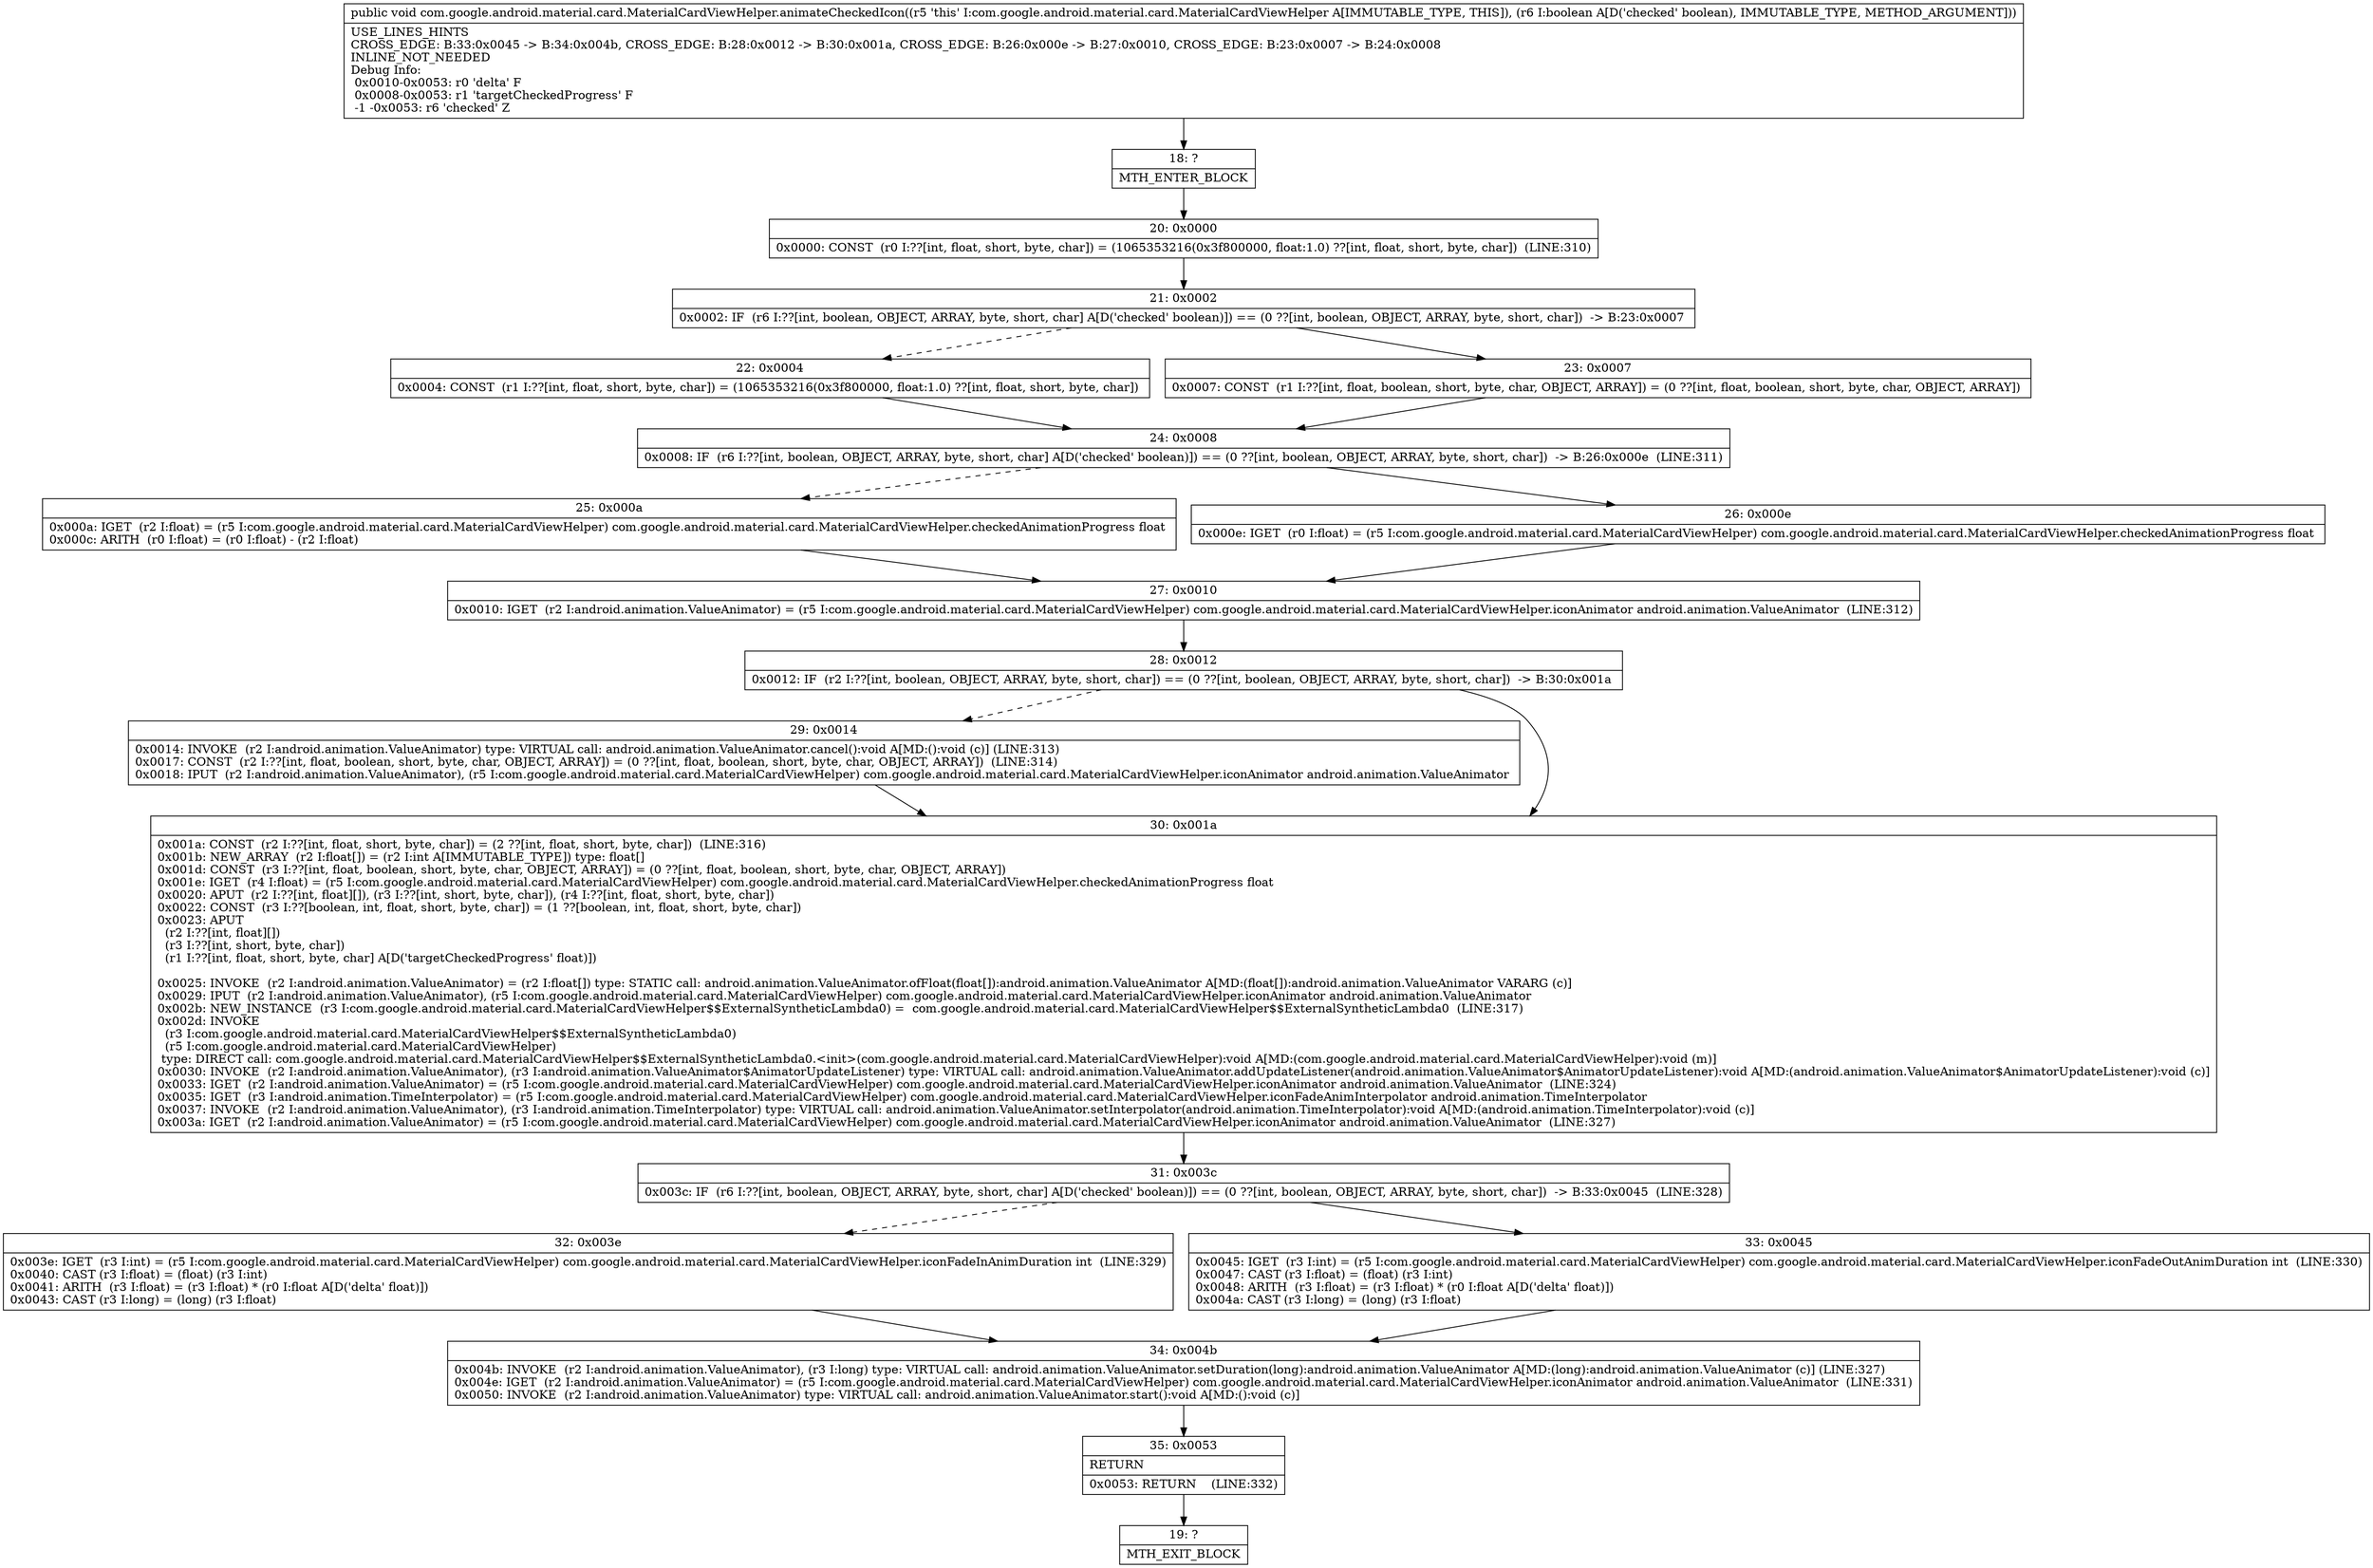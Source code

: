 digraph "CFG forcom.google.android.material.card.MaterialCardViewHelper.animateCheckedIcon(Z)V" {
Node_18 [shape=record,label="{18\:\ ?|MTH_ENTER_BLOCK\l}"];
Node_20 [shape=record,label="{20\:\ 0x0000|0x0000: CONST  (r0 I:??[int, float, short, byte, char]) = (1065353216(0x3f800000, float:1.0) ??[int, float, short, byte, char])  (LINE:310)\l}"];
Node_21 [shape=record,label="{21\:\ 0x0002|0x0002: IF  (r6 I:??[int, boolean, OBJECT, ARRAY, byte, short, char] A[D('checked' boolean)]) == (0 ??[int, boolean, OBJECT, ARRAY, byte, short, char])  \-\> B:23:0x0007 \l}"];
Node_22 [shape=record,label="{22\:\ 0x0004|0x0004: CONST  (r1 I:??[int, float, short, byte, char]) = (1065353216(0x3f800000, float:1.0) ??[int, float, short, byte, char]) \l}"];
Node_24 [shape=record,label="{24\:\ 0x0008|0x0008: IF  (r6 I:??[int, boolean, OBJECT, ARRAY, byte, short, char] A[D('checked' boolean)]) == (0 ??[int, boolean, OBJECT, ARRAY, byte, short, char])  \-\> B:26:0x000e  (LINE:311)\l}"];
Node_25 [shape=record,label="{25\:\ 0x000a|0x000a: IGET  (r2 I:float) = (r5 I:com.google.android.material.card.MaterialCardViewHelper) com.google.android.material.card.MaterialCardViewHelper.checkedAnimationProgress float \l0x000c: ARITH  (r0 I:float) = (r0 I:float) \- (r2 I:float) \l}"];
Node_27 [shape=record,label="{27\:\ 0x0010|0x0010: IGET  (r2 I:android.animation.ValueAnimator) = (r5 I:com.google.android.material.card.MaterialCardViewHelper) com.google.android.material.card.MaterialCardViewHelper.iconAnimator android.animation.ValueAnimator  (LINE:312)\l}"];
Node_28 [shape=record,label="{28\:\ 0x0012|0x0012: IF  (r2 I:??[int, boolean, OBJECT, ARRAY, byte, short, char]) == (0 ??[int, boolean, OBJECT, ARRAY, byte, short, char])  \-\> B:30:0x001a \l}"];
Node_29 [shape=record,label="{29\:\ 0x0014|0x0014: INVOKE  (r2 I:android.animation.ValueAnimator) type: VIRTUAL call: android.animation.ValueAnimator.cancel():void A[MD:():void (c)] (LINE:313)\l0x0017: CONST  (r2 I:??[int, float, boolean, short, byte, char, OBJECT, ARRAY]) = (0 ??[int, float, boolean, short, byte, char, OBJECT, ARRAY])  (LINE:314)\l0x0018: IPUT  (r2 I:android.animation.ValueAnimator), (r5 I:com.google.android.material.card.MaterialCardViewHelper) com.google.android.material.card.MaterialCardViewHelper.iconAnimator android.animation.ValueAnimator \l}"];
Node_30 [shape=record,label="{30\:\ 0x001a|0x001a: CONST  (r2 I:??[int, float, short, byte, char]) = (2 ??[int, float, short, byte, char])  (LINE:316)\l0x001b: NEW_ARRAY  (r2 I:float[]) = (r2 I:int A[IMMUTABLE_TYPE]) type: float[] \l0x001d: CONST  (r3 I:??[int, float, boolean, short, byte, char, OBJECT, ARRAY]) = (0 ??[int, float, boolean, short, byte, char, OBJECT, ARRAY]) \l0x001e: IGET  (r4 I:float) = (r5 I:com.google.android.material.card.MaterialCardViewHelper) com.google.android.material.card.MaterialCardViewHelper.checkedAnimationProgress float \l0x0020: APUT  (r2 I:??[int, float][]), (r3 I:??[int, short, byte, char]), (r4 I:??[int, float, short, byte, char]) \l0x0022: CONST  (r3 I:??[boolean, int, float, short, byte, char]) = (1 ??[boolean, int, float, short, byte, char]) \l0x0023: APUT  \l  (r2 I:??[int, float][])\l  (r3 I:??[int, short, byte, char])\l  (r1 I:??[int, float, short, byte, char] A[D('targetCheckedProgress' float)])\l \l0x0025: INVOKE  (r2 I:android.animation.ValueAnimator) = (r2 I:float[]) type: STATIC call: android.animation.ValueAnimator.ofFloat(float[]):android.animation.ValueAnimator A[MD:(float[]):android.animation.ValueAnimator VARARG (c)]\l0x0029: IPUT  (r2 I:android.animation.ValueAnimator), (r5 I:com.google.android.material.card.MaterialCardViewHelper) com.google.android.material.card.MaterialCardViewHelper.iconAnimator android.animation.ValueAnimator \l0x002b: NEW_INSTANCE  (r3 I:com.google.android.material.card.MaterialCardViewHelper$$ExternalSyntheticLambda0) =  com.google.android.material.card.MaterialCardViewHelper$$ExternalSyntheticLambda0  (LINE:317)\l0x002d: INVOKE  \l  (r3 I:com.google.android.material.card.MaterialCardViewHelper$$ExternalSyntheticLambda0)\l  (r5 I:com.google.android.material.card.MaterialCardViewHelper)\l type: DIRECT call: com.google.android.material.card.MaterialCardViewHelper$$ExternalSyntheticLambda0.\<init\>(com.google.android.material.card.MaterialCardViewHelper):void A[MD:(com.google.android.material.card.MaterialCardViewHelper):void (m)]\l0x0030: INVOKE  (r2 I:android.animation.ValueAnimator), (r3 I:android.animation.ValueAnimator$AnimatorUpdateListener) type: VIRTUAL call: android.animation.ValueAnimator.addUpdateListener(android.animation.ValueAnimator$AnimatorUpdateListener):void A[MD:(android.animation.ValueAnimator$AnimatorUpdateListener):void (c)]\l0x0033: IGET  (r2 I:android.animation.ValueAnimator) = (r5 I:com.google.android.material.card.MaterialCardViewHelper) com.google.android.material.card.MaterialCardViewHelper.iconAnimator android.animation.ValueAnimator  (LINE:324)\l0x0035: IGET  (r3 I:android.animation.TimeInterpolator) = (r5 I:com.google.android.material.card.MaterialCardViewHelper) com.google.android.material.card.MaterialCardViewHelper.iconFadeAnimInterpolator android.animation.TimeInterpolator \l0x0037: INVOKE  (r2 I:android.animation.ValueAnimator), (r3 I:android.animation.TimeInterpolator) type: VIRTUAL call: android.animation.ValueAnimator.setInterpolator(android.animation.TimeInterpolator):void A[MD:(android.animation.TimeInterpolator):void (c)]\l0x003a: IGET  (r2 I:android.animation.ValueAnimator) = (r5 I:com.google.android.material.card.MaterialCardViewHelper) com.google.android.material.card.MaterialCardViewHelper.iconAnimator android.animation.ValueAnimator  (LINE:327)\l}"];
Node_31 [shape=record,label="{31\:\ 0x003c|0x003c: IF  (r6 I:??[int, boolean, OBJECT, ARRAY, byte, short, char] A[D('checked' boolean)]) == (0 ??[int, boolean, OBJECT, ARRAY, byte, short, char])  \-\> B:33:0x0045  (LINE:328)\l}"];
Node_32 [shape=record,label="{32\:\ 0x003e|0x003e: IGET  (r3 I:int) = (r5 I:com.google.android.material.card.MaterialCardViewHelper) com.google.android.material.card.MaterialCardViewHelper.iconFadeInAnimDuration int  (LINE:329)\l0x0040: CAST (r3 I:float) = (float) (r3 I:int) \l0x0041: ARITH  (r3 I:float) = (r3 I:float) * (r0 I:float A[D('delta' float)]) \l0x0043: CAST (r3 I:long) = (long) (r3 I:float) \l}"];
Node_34 [shape=record,label="{34\:\ 0x004b|0x004b: INVOKE  (r2 I:android.animation.ValueAnimator), (r3 I:long) type: VIRTUAL call: android.animation.ValueAnimator.setDuration(long):android.animation.ValueAnimator A[MD:(long):android.animation.ValueAnimator (c)] (LINE:327)\l0x004e: IGET  (r2 I:android.animation.ValueAnimator) = (r5 I:com.google.android.material.card.MaterialCardViewHelper) com.google.android.material.card.MaterialCardViewHelper.iconAnimator android.animation.ValueAnimator  (LINE:331)\l0x0050: INVOKE  (r2 I:android.animation.ValueAnimator) type: VIRTUAL call: android.animation.ValueAnimator.start():void A[MD:():void (c)]\l}"];
Node_35 [shape=record,label="{35\:\ 0x0053|RETURN\l|0x0053: RETURN    (LINE:332)\l}"];
Node_19 [shape=record,label="{19\:\ ?|MTH_EXIT_BLOCK\l}"];
Node_33 [shape=record,label="{33\:\ 0x0045|0x0045: IGET  (r3 I:int) = (r5 I:com.google.android.material.card.MaterialCardViewHelper) com.google.android.material.card.MaterialCardViewHelper.iconFadeOutAnimDuration int  (LINE:330)\l0x0047: CAST (r3 I:float) = (float) (r3 I:int) \l0x0048: ARITH  (r3 I:float) = (r3 I:float) * (r0 I:float A[D('delta' float)]) \l0x004a: CAST (r3 I:long) = (long) (r3 I:float) \l}"];
Node_26 [shape=record,label="{26\:\ 0x000e|0x000e: IGET  (r0 I:float) = (r5 I:com.google.android.material.card.MaterialCardViewHelper) com.google.android.material.card.MaterialCardViewHelper.checkedAnimationProgress float \l}"];
Node_23 [shape=record,label="{23\:\ 0x0007|0x0007: CONST  (r1 I:??[int, float, boolean, short, byte, char, OBJECT, ARRAY]) = (0 ??[int, float, boolean, short, byte, char, OBJECT, ARRAY]) \l}"];
MethodNode[shape=record,label="{public void com.google.android.material.card.MaterialCardViewHelper.animateCheckedIcon((r5 'this' I:com.google.android.material.card.MaterialCardViewHelper A[IMMUTABLE_TYPE, THIS]), (r6 I:boolean A[D('checked' boolean), IMMUTABLE_TYPE, METHOD_ARGUMENT]))  | USE_LINES_HINTS\lCROSS_EDGE: B:33:0x0045 \-\> B:34:0x004b, CROSS_EDGE: B:28:0x0012 \-\> B:30:0x001a, CROSS_EDGE: B:26:0x000e \-\> B:27:0x0010, CROSS_EDGE: B:23:0x0007 \-\> B:24:0x0008\lINLINE_NOT_NEEDED\lDebug Info:\l  0x0010\-0x0053: r0 'delta' F\l  0x0008\-0x0053: r1 'targetCheckedProgress' F\l  \-1 \-0x0053: r6 'checked' Z\l}"];
MethodNode -> Node_18;Node_18 -> Node_20;
Node_20 -> Node_21;
Node_21 -> Node_22[style=dashed];
Node_21 -> Node_23;
Node_22 -> Node_24;
Node_24 -> Node_25[style=dashed];
Node_24 -> Node_26;
Node_25 -> Node_27;
Node_27 -> Node_28;
Node_28 -> Node_29[style=dashed];
Node_28 -> Node_30;
Node_29 -> Node_30;
Node_30 -> Node_31;
Node_31 -> Node_32[style=dashed];
Node_31 -> Node_33;
Node_32 -> Node_34;
Node_34 -> Node_35;
Node_35 -> Node_19;
Node_33 -> Node_34;
Node_26 -> Node_27;
Node_23 -> Node_24;
}

